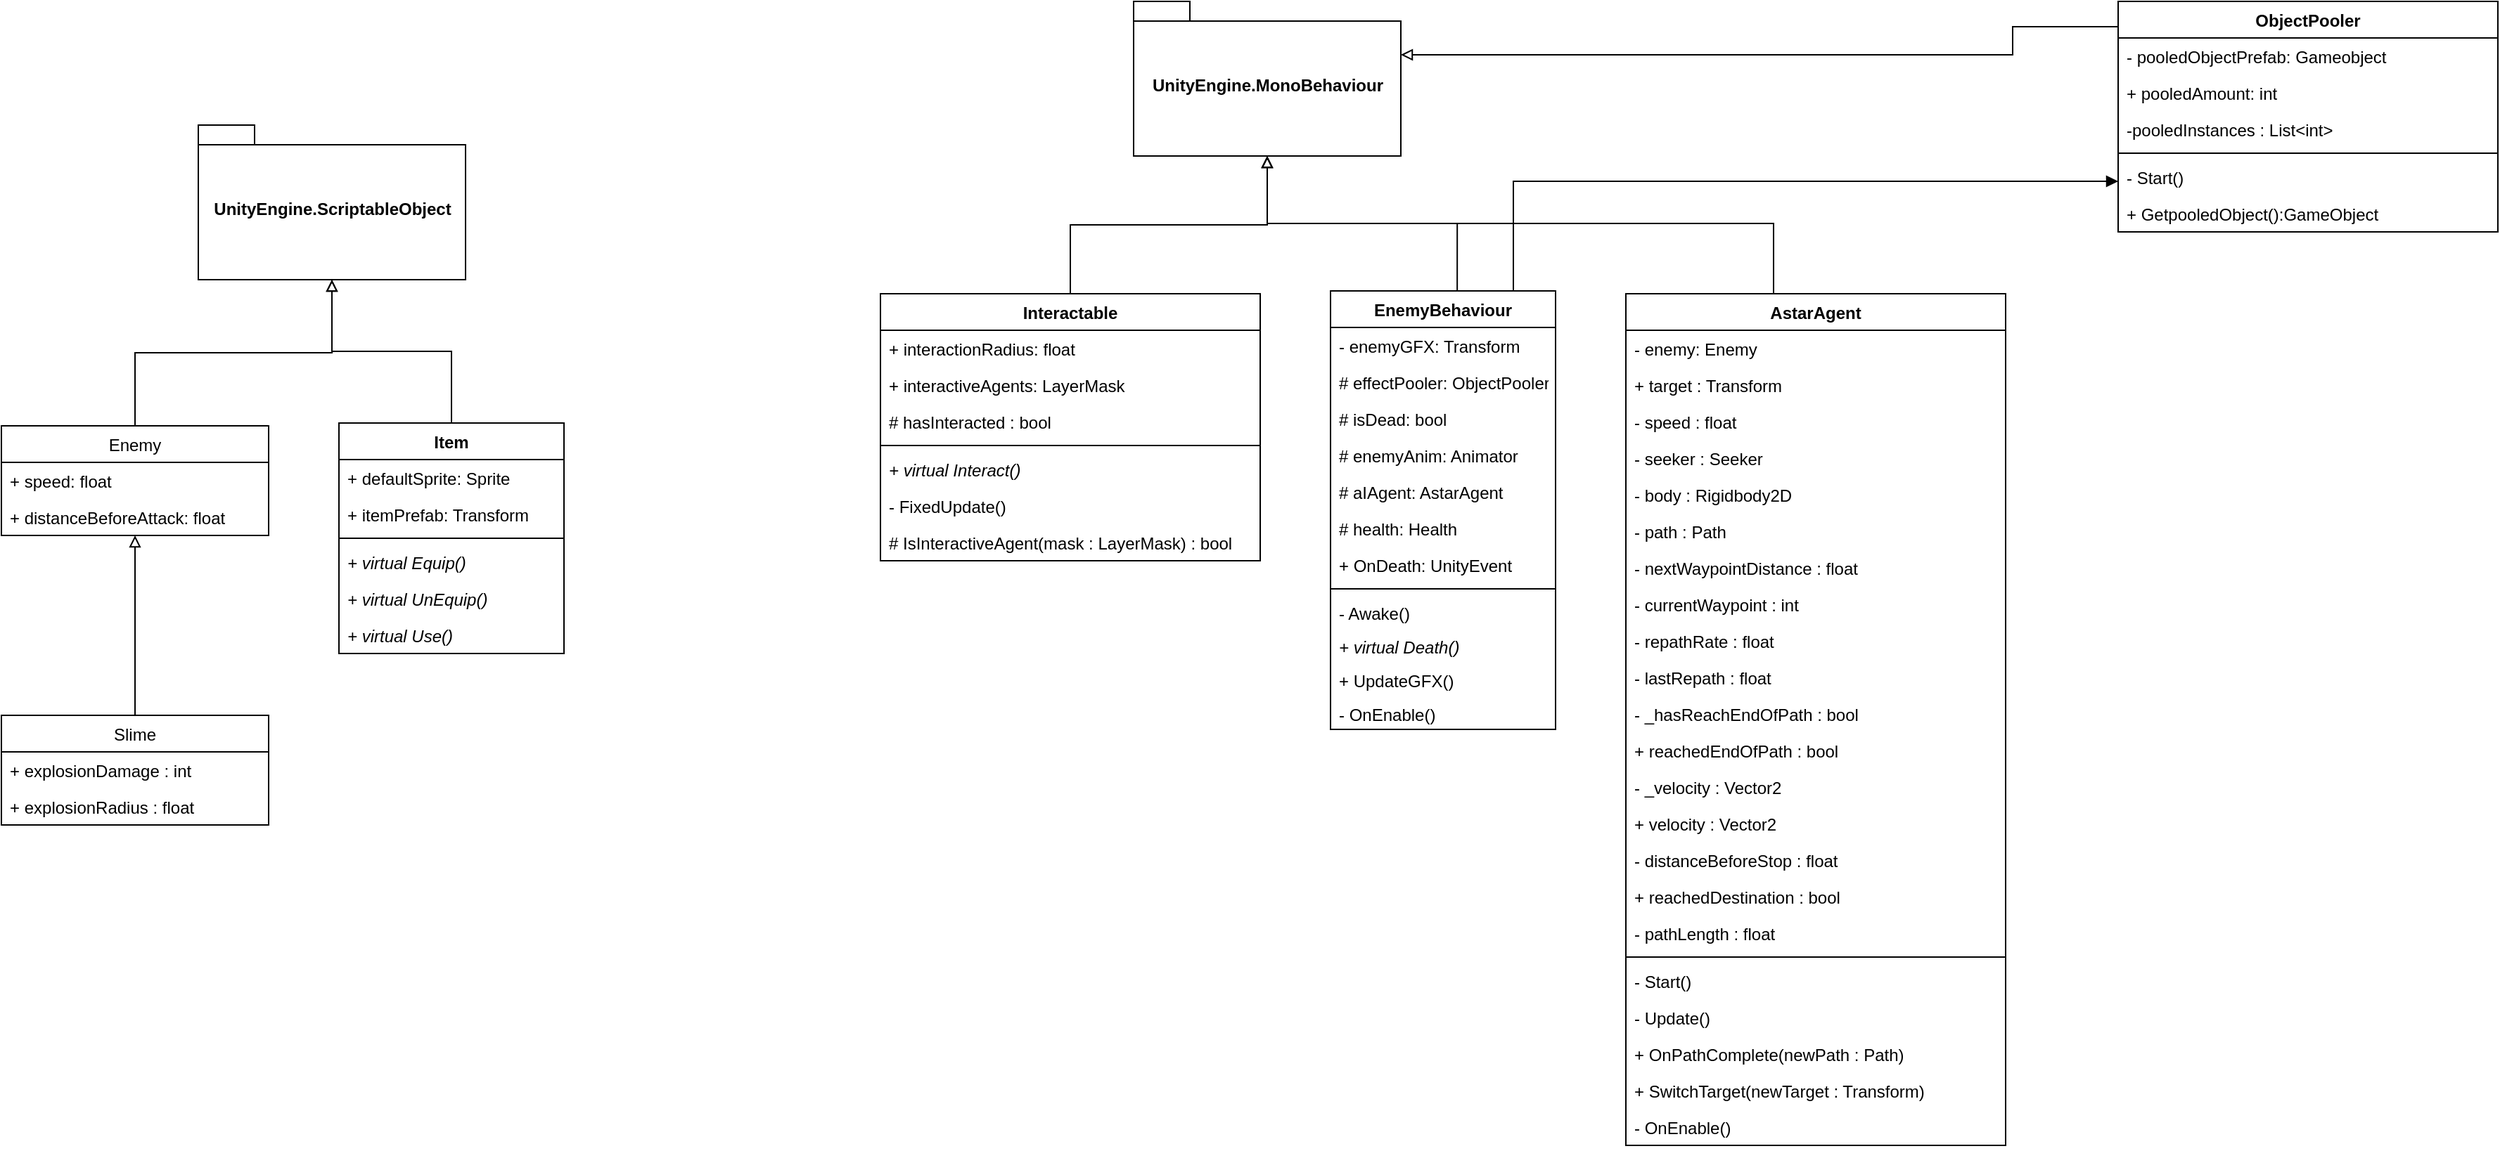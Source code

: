<mxfile version="13.7.2" type="device"><diagram id="Emacz80EneCiIkSHdvFm" name="Page-1"><mxGraphModel dx="3594" dy="1528" grid="1" gridSize="10" guides="1" tooltips="1" connect="1" arrows="1" fold="1" page="1" pageScale="1" pageWidth="850" pageHeight="1100" math="0" shadow="0"><root><mxCell id="0"/><mxCell id="1" parent="0"/><mxCell id="iYjiSuKElTiAaVI5rvSe-12" style="edgeStyle=orthogonalEdgeStyle;rounded=0;orthogonalLoop=1;jettySize=auto;html=1;endArrow=block;endFill=0;entryX=0.5;entryY=1;entryDx=0;entryDy=0;entryPerimeter=0;" edge="1" parent="1" source="iYjiSuKElTiAaVI5rvSe-1" target="iYjiSuKElTiAaVI5rvSe-19"><mxGeometry relative="1" as="geometry"><mxPoint x="-335" y="140" as="targetPoint"/></mxGeometry></mxCell><mxCell id="iYjiSuKElTiAaVI5rvSe-19" value="UnityEngine.ScriptableObject" style="shape=folder;fontStyle=1;spacingTop=10;tabWidth=40;tabHeight=14;tabPosition=left;html=1;" vertex="1" parent="1"><mxGeometry x="-485" y="120" width="190" height="110" as="geometry"/></mxCell><mxCell id="iYjiSuKElTiAaVI5rvSe-22" value="UnityEngine.MonoBehaviour" style="shape=folder;fontStyle=1;spacingTop=10;tabWidth=40;tabHeight=14;tabPosition=left;html=1;" vertex="1" parent="1"><mxGeometry x="180" y="32" width="190" height="110" as="geometry"/></mxCell><mxCell id="iYjiSuKElTiAaVI5rvSe-23" style="edgeStyle=orthogonalEdgeStyle;rounded=0;orthogonalLoop=1;jettySize=auto;html=1;entryX=0.5;entryY=1;entryDx=0;entryDy=0;entryPerimeter=0;endArrow=block;endFill=0;strokeColor=#000000;exitX=0.563;exitY=0;exitDx=0;exitDy=0;exitPerimeter=0;" edge="1" parent="1" source="iYjiSuKElTiAaVI5rvSe-30" target="iYjiSuKElTiAaVI5rvSe-22"><mxGeometry relative="1" as="geometry"><mxPoint x="220" y="242" as="sourcePoint"/></mxGeometry></mxCell><mxCell id="iYjiSuKElTiAaVI5rvSe-53" style="edgeStyle=orthogonalEdgeStyle;rounded=0;orthogonalLoop=1;jettySize=auto;html=1;endArrow=block;endFill=0;strokeColor=#000000;" edge="1" parent="1" source="iYjiSuKElTiAaVI5rvSe-43" target="iYjiSuKElTiAaVI5rvSe-22"><mxGeometry relative="1" as="geometry"/></mxCell><mxCell id="iYjiSuKElTiAaVI5rvSe-70" style="edgeStyle=orthogonalEdgeStyle;rounded=0;orthogonalLoop=1;jettySize=auto;html=1;endArrow=block;endFill=0;strokeColor=#000000;" edge="1" parent="1" source="iYjiSuKElTiAaVI5rvSe-63" target="iYjiSuKElTiAaVI5rvSe-1"><mxGeometry relative="1" as="geometry"/></mxCell><mxCell id="iYjiSuKElTiAaVI5rvSe-75" style="edgeStyle=orthogonalEdgeStyle;rounded=0;orthogonalLoop=1;jettySize=auto;html=1;endArrow=block;endFill=0;strokeColor=#000000;" edge="1" parent="1" source="iYjiSuKElTiAaVI5rvSe-82" target="iYjiSuKElTiAaVI5rvSe-19"><mxGeometry relative="1" as="geometry"><mxPoint x="-320" y="310" as="sourcePoint"/></mxGeometry></mxCell><mxCell id="iYjiSuKElTiAaVI5rvSe-82" value="Item" style="swimlane;fontStyle=1;align=center;verticalAlign=top;childLayout=stackLayout;horizontal=1;startSize=26;horizontalStack=0;resizeParent=1;resizeParentMax=0;resizeLast=0;collapsible=1;marginBottom=0;" vertex="1" parent="1"><mxGeometry x="-385" y="332" width="160" height="164" as="geometry"/></mxCell><mxCell id="iYjiSuKElTiAaVI5rvSe-83" value="+ defaultSprite: Sprite" style="text;strokeColor=none;fillColor=none;align=left;verticalAlign=top;spacingLeft=4;spacingRight=4;overflow=hidden;rotatable=0;points=[[0,0.5],[1,0.5]];portConstraint=eastwest;" vertex="1" parent="iYjiSuKElTiAaVI5rvSe-82"><mxGeometry y="26" width="160" height="26" as="geometry"/></mxCell><mxCell id="iYjiSuKElTiAaVI5rvSe-90" value="+ itemPrefab: Transform" style="text;strokeColor=none;fillColor=none;align=left;verticalAlign=top;spacingLeft=4;spacingRight=4;overflow=hidden;rotatable=0;points=[[0,0.5],[1,0.5]];portConstraint=eastwest;" vertex="1" parent="iYjiSuKElTiAaVI5rvSe-82"><mxGeometry y="52" width="160" height="26" as="geometry"/></mxCell><mxCell id="iYjiSuKElTiAaVI5rvSe-84" value="" style="line;strokeWidth=1;fillColor=none;align=left;verticalAlign=middle;spacingTop=-1;spacingLeft=3;spacingRight=3;rotatable=0;labelPosition=right;points=[];portConstraint=eastwest;" vertex="1" parent="iYjiSuKElTiAaVI5rvSe-82"><mxGeometry y="78" width="160" height="8" as="geometry"/></mxCell><mxCell id="iYjiSuKElTiAaVI5rvSe-85" value="+ virtual Equip()" style="text;strokeColor=none;fillColor=none;align=left;verticalAlign=top;spacingLeft=4;spacingRight=4;overflow=hidden;rotatable=0;points=[[0,0.5],[1,0.5]];portConstraint=eastwest;fontStyle=2" vertex="1" parent="iYjiSuKElTiAaVI5rvSe-82"><mxGeometry y="86" width="160" height="26" as="geometry"/></mxCell><mxCell id="iYjiSuKElTiAaVI5rvSe-92" value="+ virtual UnEquip()" style="text;strokeColor=none;fillColor=none;align=left;verticalAlign=top;spacingLeft=4;spacingRight=4;overflow=hidden;rotatable=0;points=[[0,0.5],[1,0.5]];portConstraint=eastwest;fontStyle=2" vertex="1" parent="iYjiSuKElTiAaVI5rvSe-82"><mxGeometry y="112" width="160" height="26" as="geometry"/></mxCell><mxCell id="iYjiSuKElTiAaVI5rvSe-93" value="+ virtual Use()" style="text;strokeColor=none;fillColor=none;align=left;verticalAlign=top;spacingLeft=4;spacingRight=4;overflow=hidden;rotatable=0;points=[[0,0.5],[1,0.5]];portConstraint=eastwest;fontStyle=2" vertex="1" parent="iYjiSuKElTiAaVI5rvSe-82"><mxGeometry y="138" width="160" height="26" as="geometry"/></mxCell><mxCell id="iYjiSuKElTiAaVI5rvSe-102" style="edgeStyle=orthogonalEdgeStyle;rounded=0;orthogonalLoop=1;jettySize=auto;html=1;endArrow=block;endFill=0;strokeColor=#000000;" edge="1" parent="1" source="iYjiSuKElTiAaVI5rvSe-94" target="iYjiSuKElTiAaVI5rvSe-22"><mxGeometry relative="1" as="geometry"><Array as="points"><mxPoint x="635" y="190"/><mxPoint x="275" y="190"/></Array></mxGeometry></mxCell><mxCell id="iYjiSuKElTiAaVI5rvSe-103" style="edgeStyle=orthogonalEdgeStyle;rounded=0;orthogonalLoop=1;jettySize=auto;html=1;endArrow=block;endFill=1;strokeColor=#000000;" edge="1" parent="1" source="iYjiSuKElTiAaVI5rvSe-30" target="iYjiSuKElTiAaVI5rvSe-104"><mxGeometry relative="1" as="geometry"><Array as="points"><mxPoint x="450" y="160"/></Array></mxGeometry></mxCell><mxCell id="iYjiSuKElTiAaVI5rvSe-30" value="EnemyBehaviour" style="swimlane;fontStyle=1;align=center;verticalAlign=top;childLayout=stackLayout;horizontal=1;startSize=26;horizontalStack=0;resizeParent=1;resizeParentMax=0;resizeLast=0;collapsible=1;marginBottom=0;" vertex="1" parent="1"><mxGeometry x="320" y="238" width="160" height="312" as="geometry"/></mxCell><mxCell id="iYjiSuKElTiAaVI5rvSe-34" value="- enemyGFX: Transform" style="text;strokeColor=none;fillColor=none;align=left;verticalAlign=top;spacingLeft=4;spacingRight=4;overflow=hidden;rotatable=0;points=[[0,0.5],[1,0.5]];portConstraint=eastwest;" vertex="1" parent="iYjiSuKElTiAaVI5rvSe-30"><mxGeometry y="26" width="160" height="26" as="geometry"/></mxCell><mxCell id="iYjiSuKElTiAaVI5rvSe-35" value="# effectPooler: ObjectPooler" style="text;strokeColor=none;fillColor=none;align=left;verticalAlign=top;spacingLeft=4;spacingRight=4;overflow=hidden;rotatable=0;points=[[0,0.5],[1,0.5]];portConstraint=eastwest;" vertex="1" parent="iYjiSuKElTiAaVI5rvSe-30"><mxGeometry y="52" width="160" height="26" as="geometry"/></mxCell><mxCell id="iYjiSuKElTiAaVI5rvSe-36" value="# isDead: bool" style="text;strokeColor=none;fillColor=none;align=left;verticalAlign=top;spacingLeft=4;spacingRight=4;overflow=hidden;rotatable=0;points=[[0,0.5],[1,0.5]];portConstraint=eastwest;" vertex="1" parent="iYjiSuKElTiAaVI5rvSe-30"><mxGeometry y="78" width="160" height="26" as="geometry"/></mxCell><mxCell id="iYjiSuKElTiAaVI5rvSe-41" value="# enemyAnim: Animator&#xA;" style="text;strokeColor=none;fillColor=none;align=left;verticalAlign=top;spacingLeft=4;spacingRight=4;overflow=hidden;rotatable=0;points=[[0,0.5],[1,0.5]];portConstraint=eastwest;" vertex="1" parent="iYjiSuKElTiAaVI5rvSe-30"><mxGeometry y="104" width="160" height="26" as="geometry"/></mxCell><mxCell id="iYjiSuKElTiAaVI5rvSe-40" value="# aIAgent: AstarAgent&#xA;" style="text;strokeColor=none;fillColor=none;align=left;verticalAlign=top;spacingLeft=4;spacingRight=4;overflow=hidden;rotatable=0;points=[[0,0.5],[1,0.5]];portConstraint=eastwest;" vertex="1" parent="iYjiSuKElTiAaVI5rvSe-30"><mxGeometry y="130" width="160" height="26" as="geometry"/></mxCell><mxCell id="iYjiSuKElTiAaVI5rvSe-39" value="# health: Health&#xA;" style="text;strokeColor=none;fillColor=none;align=left;verticalAlign=top;spacingLeft=4;spacingRight=4;overflow=hidden;rotatable=0;points=[[0,0.5],[1,0.5]];portConstraint=eastwest;" vertex="1" parent="iYjiSuKElTiAaVI5rvSe-30"><mxGeometry y="156" width="160" height="26" as="geometry"/></mxCell><mxCell id="iYjiSuKElTiAaVI5rvSe-38" value="+ OnDeath: UnityEvent&#xA;" style="text;strokeColor=none;fillColor=none;align=left;verticalAlign=top;spacingLeft=4;spacingRight=4;overflow=hidden;rotatable=0;points=[[0,0.5],[1,0.5]];portConstraint=eastwest;" vertex="1" parent="iYjiSuKElTiAaVI5rvSe-30"><mxGeometry y="182" width="160" height="26" as="geometry"/></mxCell><mxCell id="iYjiSuKElTiAaVI5rvSe-32" value="" style="line;strokeWidth=1;fillColor=none;align=left;verticalAlign=middle;spacingTop=-1;spacingLeft=3;spacingRight=3;rotatable=0;labelPosition=right;points=[];portConstraint=eastwest;" vertex="1" parent="iYjiSuKElTiAaVI5rvSe-30"><mxGeometry y="208" width="160" height="8" as="geometry"/></mxCell><mxCell id="iYjiSuKElTiAaVI5rvSe-33" value="- Awake() &#xA;&#xA;" style="text;strokeColor=none;fillColor=none;align=left;verticalAlign=top;spacingLeft=4;spacingRight=4;overflow=hidden;rotatable=0;points=[[0,0.5],[1,0.5]];portConstraint=eastwest;" vertex="1" parent="iYjiSuKElTiAaVI5rvSe-30"><mxGeometry y="216" width="160" height="24" as="geometry"/></mxCell><mxCell id="iYjiSuKElTiAaVI5rvSe-54" value="+ virtual Death()&#xA;" style="text;strokeColor=none;fillColor=none;align=left;verticalAlign=top;spacingLeft=4;spacingRight=4;overflow=hidden;rotatable=0;points=[[0,0.5],[1,0.5]];portConstraint=eastwest;fontStyle=2" vertex="1" parent="iYjiSuKElTiAaVI5rvSe-30"><mxGeometry y="240" width="160" height="24" as="geometry"/></mxCell><mxCell id="iYjiSuKElTiAaVI5rvSe-55" value="+ UpdateGFX()&#xA;" style="text;strokeColor=none;fillColor=none;align=left;verticalAlign=top;spacingLeft=4;spacingRight=4;overflow=hidden;rotatable=0;points=[[0,0.5],[1,0.5]];portConstraint=eastwest;" vertex="1" parent="iYjiSuKElTiAaVI5rvSe-30"><mxGeometry y="264" width="160" height="24" as="geometry"/></mxCell><mxCell id="iYjiSuKElTiAaVI5rvSe-56" value="- OnEnable()" style="text;strokeColor=none;fillColor=none;align=left;verticalAlign=top;spacingLeft=4;spacingRight=4;overflow=hidden;rotatable=0;points=[[0,0.5],[1,0.5]];portConstraint=eastwest;" vertex="1" parent="iYjiSuKElTiAaVI5rvSe-30"><mxGeometry y="288" width="160" height="24" as="geometry"/></mxCell><mxCell id="iYjiSuKElTiAaVI5rvSe-1" value="Enemy" style="swimlane;fontStyle=0;childLayout=stackLayout;horizontal=1;startSize=26;fillColor=none;horizontalStack=0;resizeParent=1;resizeParentMax=0;resizeLast=0;collapsible=1;marginBottom=0;" vertex="1" parent="1"><mxGeometry x="-625" y="334" width="190" height="78" as="geometry"/></mxCell><mxCell id="iYjiSuKElTiAaVI5rvSe-2" value="+ speed: float" style="text;strokeColor=none;fillColor=none;align=left;verticalAlign=top;spacingLeft=4;spacingRight=4;overflow=hidden;rotatable=0;points=[[0,0.5],[1,0.5]];portConstraint=eastwest;" vertex="1" parent="iYjiSuKElTiAaVI5rvSe-1"><mxGeometry y="26" width="190" height="26" as="geometry"/></mxCell><mxCell id="iYjiSuKElTiAaVI5rvSe-3" value="+ distanceBeforeAttack: float" style="text;strokeColor=none;fillColor=none;align=left;verticalAlign=top;spacingLeft=4;spacingRight=4;overflow=hidden;rotatable=0;points=[[0,0.5],[1,0.5]];portConstraint=eastwest;" vertex="1" parent="iYjiSuKElTiAaVI5rvSe-1"><mxGeometry y="52" width="190" height="26" as="geometry"/></mxCell><mxCell id="iYjiSuKElTiAaVI5rvSe-63" value="Slime" style="swimlane;fontStyle=0;childLayout=stackLayout;horizontal=1;startSize=26;fillColor=none;horizontalStack=0;resizeParent=1;resizeParentMax=0;resizeLast=0;collapsible=1;marginBottom=0;" vertex="1" parent="1"><mxGeometry x="-625" y="540" width="190" height="78" as="geometry"/></mxCell><mxCell id="iYjiSuKElTiAaVI5rvSe-64" value="+ explosionDamage : int" style="text;strokeColor=none;fillColor=none;align=left;verticalAlign=top;spacingLeft=4;spacingRight=4;overflow=hidden;rotatable=0;points=[[0,0.5],[1,0.5]];portConstraint=eastwest;" vertex="1" parent="iYjiSuKElTiAaVI5rvSe-63"><mxGeometry y="26" width="190" height="26" as="geometry"/></mxCell><mxCell id="iYjiSuKElTiAaVI5rvSe-65" value="+ explosionRadius : float" style="text;strokeColor=none;fillColor=none;align=left;verticalAlign=top;spacingLeft=4;spacingRight=4;overflow=hidden;rotatable=0;points=[[0,0.5],[1,0.5]];portConstraint=eastwest;" vertex="1" parent="iYjiSuKElTiAaVI5rvSe-63"><mxGeometry y="52" width="190" height="26" as="geometry"/></mxCell><mxCell id="iYjiSuKElTiAaVI5rvSe-43" value="Interactable" style="swimlane;fontStyle=1;align=center;verticalAlign=top;childLayout=stackLayout;horizontal=1;startSize=26;horizontalStack=0;resizeParent=1;resizeParentMax=0;resizeLast=0;collapsible=1;marginBottom=0;" vertex="1" parent="1"><mxGeometry y="240" width="270" height="190" as="geometry"/></mxCell><mxCell id="iYjiSuKElTiAaVI5rvSe-44" value="+ interactionRadius: float" style="text;strokeColor=none;fillColor=none;align=left;verticalAlign=top;spacingLeft=4;spacingRight=4;overflow=hidden;rotatable=0;points=[[0,0.5],[1,0.5]];portConstraint=eastwest;" vertex="1" parent="iYjiSuKElTiAaVI5rvSe-43"><mxGeometry y="26" width="270" height="26" as="geometry"/></mxCell><mxCell id="iYjiSuKElTiAaVI5rvSe-45" value="+ interactiveAgents: LayerMask" style="text;strokeColor=none;fillColor=none;align=left;verticalAlign=top;spacingLeft=4;spacingRight=4;overflow=hidden;rotatable=0;points=[[0,0.5],[1,0.5]];portConstraint=eastwest;" vertex="1" parent="iYjiSuKElTiAaVI5rvSe-43"><mxGeometry y="52" width="270" height="26" as="geometry"/></mxCell><mxCell id="iYjiSuKElTiAaVI5rvSe-49" value="# hasInteracted : bool&#xA;" style="text;strokeColor=none;fillColor=none;align=left;verticalAlign=top;spacingLeft=4;spacingRight=4;overflow=hidden;rotatable=0;points=[[0,0.5],[1,0.5]];portConstraint=eastwest;" vertex="1" parent="iYjiSuKElTiAaVI5rvSe-43"><mxGeometry y="78" width="270" height="26" as="geometry"/></mxCell><mxCell id="iYjiSuKElTiAaVI5rvSe-51" value="" style="line;strokeWidth=1;fillColor=none;align=left;verticalAlign=middle;spacingTop=-1;spacingLeft=3;spacingRight=3;rotatable=0;labelPosition=right;points=[];portConstraint=eastwest;" vertex="1" parent="iYjiSuKElTiAaVI5rvSe-43"><mxGeometry y="104" width="270" height="8" as="geometry"/></mxCell><mxCell id="iYjiSuKElTiAaVI5rvSe-60" value="+ virtual Interact() " style="text;strokeColor=none;fillColor=none;align=left;verticalAlign=top;spacingLeft=4;spacingRight=4;overflow=hidden;rotatable=0;points=[[0,0.5],[1,0.5]];portConstraint=eastwest;fontStyle=2" vertex="1" parent="iYjiSuKElTiAaVI5rvSe-43"><mxGeometry y="112" width="270" height="26" as="geometry"/></mxCell><mxCell id="iYjiSuKElTiAaVI5rvSe-61" value="- FixedUpdate()" style="text;strokeColor=none;fillColor=none;align=left;verticalAlign=top;spacingLeft=4;spacingRight=4;overflow=hidden;rotatable=0;points=[[0,0.5],[1,0.5]];portConstraint=eastwest;" vertex="1" parent="iYjiSuKElTiAaVI5rvSe-43"><mxGeometry y="138" width="270" height="26" as="geometry"/></mxCell><mxCell id="iYjiSuKElTiAaVI5rvSe-62" value="# IsInteractiveAgent(mask : LayerMask) : bool" style="text;strokeColor=none;fillColor=none;align=left;verticalAlign=top;spacingLeft=4;spacingRight=4;overflow=hidden;rotatable=0;points=[[0,0.5],[1,0.5]];portConstraint=eastwest;" vertex="1" parent="iYjiSuKElTiAaVI5rvSe-43"><mxGeometry y="164" width="270" height="26" as="geometry"/></mxCell><mxCell id="iYjiSuKElTiAaVI5rvSe-94" value="AstarAgent" style="swimlane;fontStyle=1;align=center;verticalAlign=top;childLayout=stackLayout;horizontal=1;startSize=26;horizontalStack=0;resizeParent=1;resizeParentMax=0;resizeLast=0;collapsible=1;marginBottom=0;" vertex="1" parent="1"><mxGeometry x="530" y="240" width="270" height="606" as="geometry"/></mxCell><mxCell id="iYjiSuKElTiAaVI5rvSe-95" value="- enemy: Enemy" style="text;strokeColor=none;fillColor=none;align=left;verticalAlign=top;spacingLeft=4;spacingRight=4;overflow=hidden;rotatable=0;points=[[0,0.5],[1,0.5]];portConstraint=eastwest;" vertex="1" parent="iYjiSuKElTiAaVI5rvSe-94"><mxGeometry y="26" width="270" height="26" as="geometry"/></mxCell><mxCell id="iYjiSuKElTiAaVI5rvSe-96" value="+ target : Transform" style="text;strokeColor=none;fillColor=none;align=left;verticalAlign=top;spacingLeft=4;spacingRight=4;overflow=hidden;rotatable=0;points=[[0,0.5],[1,0.5]];portConstraint=eastwest;" vertex="1" parent="iYjiSuKElTiAaVI5rvSe-94"><mxGeometry y="52" width="270" height="26" as="geometry"/></mxCell><mxCell id="iYjiSuKElTiAaVI5rvSe-97" value="- speed : float" style="text;strokeColor=none;fillColor=none;align=left;verticalAlign=top;spacingLeft=4;spacingRight=4;overflow=hidden;rotatable=0;points=[[0,0.5],[1,0.5]];portConstraint=eastwest;" vertex="1" parent="iYjiSuKElTiAaVI5rvSe-94"><mxGeometry y="78" width="270" height="26" as="geometry"/></mxCell><mxCell id="iYjiSuKElTiAaVI5rvSe-112" value="- seeker : Seeker" style="text;strokeColor=none;fillColor=none;align=left;verticalAlign=top;spacingLeft=4;spacingRight=4;overflow=hidden;rotatable=0;points=[[0,0.5],[1,0.5]];portConstraint=eastwest;" vertex="1" parent="iYjiSuKElTiAaVI5rvSe-94"><mxGeometry y="104" width="270" height="26" as="geometry"/></mxCell><mxCell id="iYjiSuKElTiAaVI5rvSe-113" value="- body : Rigidbody2D" style="text;strokeColor=none;fillColor=none;align=left;verticalAlign=top;spacingLeft=4;spacingRight=4;overflow=hidden;rotatable=0;points=[[0,0.5],[1,0.5]];portConstraint=eastwest;" vertex="1" parent="iYjiSuKElTiAaVI5rvSe-94"><mxGeometry y="130" width="270" height="26" as="geometry"/></mxCell><mxCell id="iYjiSuKElTiAaVI5rvSe-114" value="- path : Path" style="text;strokeColor=none;fillColor=none;align=left;verticalAlign=top;spacingLeft=4;spacingRight=4;overflow=hidden;rotatable=0;points=[[0,0.5],[1,0.5]];portConstraint=eastwest;" vertex="1" parent="iYjiSuKElTiAaVI5rvSe-94"><mxGeometry y="156" width="270" height="26" as="geometry"/></mxCell><mxCell id="iYjiSuKElTiAaVI5rvSe-116" value="- nextWaypointDistance : float" style="text;strokeColor=none;fillColor=none;align=left;verticalAlign=top;spacingLeft=4;spacingRight=4;overflow=hidden;rotatable=0;points=[[0,0.5],[1,0.5]];portConstraint=eastwest;" vertex="1" parent="iYjiSuKElTiAaVI5rvSe-94"><mxGeometry y="182" width="270" height="26" as="geometry"/></mxCell><mxCell id="iYjiSuKElTiAaVI5rvSe-117" value="- currentWaypoint : int" style="text;strokeColor=none;fillColor=none;align=left;verticalAlign=top;spacingLeft=4;spacingRight=4;overflow=hidden;rotatable=0;points=[[0,0.5],[1,0.5]];portConstraint=eastwest;" vertex="1" parent="iYjiSuKElTiAaVI5rvSe-94"><mxGeometry y="208" width="270" height="26" as="geometry"/></mxCell><mxCell id="iYjiSuKElTiAaVI5rvSe-115" value="- repathRate : float" style="text;strokeColor=none;fillColor=none;align=left;verticalAlign=top;spacingLeft=4;spacingRight=4;overflow=hidden;rotatable=0;points=[[0,0.5],[1,0.5]];portConstraint=eastwest;" vertex="1" parent="iYjiSuKElTiAaVI5rvSe-94"><mxGeometry y="234" width="270" height="26" as="geometry"/></mxCell><mxCell id="iYjiSuKElTiAaVI5rvSe-118" value="- lastRepath : float" style="text;strokeColor=none;fillColor=none;align=left;verticalAlign=top;spacingLeft=4;spacingRight=4;overflow=hidden;rotatable=0;points=[[0,0.5],[1,0.5]];portConstraint=eastwest;" vertex="1" parent="iYjiSuKElTiAaVI5rvSe-94"><mxGeometry y="260" width="270" height="26" as="geometry"/></mxCell><mxCell id="iYjiSuKElTiAaVI5rvSe-120" value="- _hasReachEndOfPath : bool" style="text;strokeColor=none;fillColor=none;align=left;verticalAlign=top;spacingLeft=4;spacingRight=4;overflow=hidden;rotatable=0;points=[[0,0.5],[1,0.5]];portConstraint=eastwest;" vertex="1" parent="iYjiSuKElTiAaVI5rvSe-94"><mxGeometry y="286" width="270" height="26" as="geometry"/></mxCell><mxCell id="iYjiSuKElTiAaVI5rvSe-119" value="+ reachedEndOfPath : bool " style="text;strokeColor=none;fillColor=none;align=left;verticalAlign=top;spacingLeft=4;spacingRight=4;overflow=hidden;rotatable=0;points=[[0,0.5],[1,0.5]];portConstraint=eastwest;" vertex="1" parent="iYjiSuKElTiAaVI5rvSe-94"><mxGeometry y="312" width="270" height="26" as="geometry"/></mxCell><mxCell id="iYjiSuKElTiAaVI5rvSe-122" value="- _velocity : Vector2" style="text;strokeColor=none;fillColor=none;align=left;verticalAlign=top;spacingLeft=4;spacingRight=4;overflow=hidden;rotatable=0;points=[[0,0.5],[1,0.5]];portConstraint=eastwest;" vertex="1" parent="iYjiSuKElTiAaVI5rvSe-94"><mxGeometry y="338" width="270" height="26" as="geometry"/></mxCell><mxCell id="iYjiSuKElTiAaVI5rvSe-123" value="+ velocity : Vector2" style="text;strokeColor=none;fillColor=none;align=left;verticalAlign=top;spacingLeft=4;spacingRight=4;overflow=hidden;rotatable=0;points=[[0,0.5],[1,0.5]];portConstraint=eastwest;" vertex="1" parent="iYjiSuKElTiAaVI5rvSe-94"><mxGeometry y="364" width="270" height="26" as="geometry"/></mxCell><mxCell id="iYjiSuKElTiAaVI5rvSe-121" value="- distanceBeforeStop : float" style="text;strokeColor=none;fillColor=none;align=left;verticalAlign=top;spacingLeft=4;spacingRight=4;overflow=hidden;rotatable=0;points=[[0,0.5],[1,0.5]];portConstraint=eastwest;" vertex="1" parent="iYjiSuKElTiAaVI5rvSe-94"><mxGeometry y="390" width="270" height="26" as="geometry"/></mxCell><mxCell id="iYjiSuKElTiAaVI5rvSe-131" value="+ reachedDestination : bool" style="text;strokeColor=none;fillColor=none;align=left;verticalAlign=top;spacingLeft=4;spacingRight=4;overflow=hidden;rotatable=0;points=[[0,0.5],[1,0.5]];portConstraint=eastwest;" vertex="1" parent="iYjiSuKElTiAaVI5rvSe-94"><mxGeometry y="416" width="270" height="26" as="geometry"/></mxCell><mxCell id="iYjiSuKElTiAaVI5rvSe-124" value="- pathLength : float" style="text;strokeColor=none;fillColor=none;align=left;verticalAlign=top;spacingLeft=4;spacingRight=4;overflow=hidden;rotatable=0;points=[[0,0.5],[1,0.5]];portConstraint=eastwest;" vertex="1" parent="iYjiSuKElTiAaVI5rvSe-94"><mxGeometry y="442" width="270" height="26" as="geometry"/></mxCell><mxCell id="iYjiSuKElTiAaVI5rvSe-98" value="" style="line;strokeWidth=1;fillColor=none;align=left;verticalAlign=middle;spacingTop=-1;spacingLeft=3;spacingRight=3;rotatable=0;labelPosition=right;points=[];portConstraint=eastwest;" vertex="1" parent="iYjiSuKElTiAaVI5rvSe-94"><mxGeometry y="468" width="270" height="8" as="geometry"/></mxCell><mxCell id="iYjiSuKElTiAaVI5rvSe-99" value="- Start()" style="text;strokeColor=none;fillColor=none;align=left;verticalAlign=top;spacingLeft=4;spacingRight=4;overflow=hidden;rotatable=0;points=[[0,0.5],[1,0.5]];portConstraint=eastwest;fontStyle=0" vertex="1" parent="iYjiSuKElTiAaVI5rvSe-94"><mxGeometry y="476" width="270" height="26" as="geometry"/></mxCell><mxCell id="iYjiSuKElTiAaVI5rvSe-126" value="- Update()" style="text;strokeColor=none;fillColor=none;align=left;verticalAlign=top;spacingLeft=4;spacingRight=4;overflow=hidden;rotatable=0;points=[[0,0.5],[1,0.5]];portConstraint=eastwest;fontStyle=0" vertex="1" parent="iYjiSuKElTiAaVI5rvSe-94"><mxGeometry y="502" width="270" height="26" as="geometry"/></mxCell><mxCell id="iYjiSuKElTiAaVI5rvSe-127" value="+ OnPathComplete(newPath : Path)" style="text;strokeColor=none;fillColor=none;align=left;verticalAlign=top;spacingLeft=4;spacingRight=4;overflow=hidden;rotatable=0;points=[[0,0.5],[1,0.5]];portConstraint=eastwest;fontStyle=0" vertex="1" parent="iYjiSuKElTiAaVI5rvSe-94"><mxGeometry y="528" width="270" height="26" as="geometry"/></mxCell><mxCell id="iYjiSuKElTiAaVI5rvSe-128" value="+ SwitchTarget(newTarget : Transform)" style="text;strokeColor=none;fillColor=none;align=left;verticalAlign=top;spacingLeft=4;spacingRight=4;overflow=hidden;rotatable=0;points=[[0,0.5],[1,0.5]];portConstraint=eastwest;fontStyle=0" vertex="1" parent="iYjiSuKElTiAaVI5rvSe-94"><mxGeometry y="554" width="270" height="26" as="geometry"/></mxCell><mxCell id="iYjiSuKElTiAaVI5rvSe-129" value="- OnEnable()" style="text;strokeColor=none;fillColor=none;align=left;verticalAlign=top;spacingLeft=4;spacingRight=4;overflow=hidden;rotatable=0;points=[[0,0.5],[1,0.5]];portConstraint=eastwest;fontStyle=0" vertex="1" parent="iYjiSuKElTiAaVI5rvSe-94"><mxGeometry y="580" width="270" height="26" as="geometry"/></mxCell><mxCell id="iYjiSuKElTiAaVI5rvSe-132" style="edgeStyle=orthogonalEdgeStyle;rounded=0;orthogonalLoop=1;jettySize=auto;html=1;entryX=0;entryY=0;entryDx=190;entryDy=38;entryPerimeter=0;endArrow=block;endFill=0;strokeColor=#000000;" edge="1" parent="1" source="iYjiSuKElTiAaVI5rvSe-104" target="iYjiSuKElTiAaVI5rvSe-22"><mxGeometry relative="1" as="geometry"><Array as="points"><mxPoint x="805" y="50"/><mxPoint x="805" y="70"/></Array></mxGeometry></mxCell><mxCell id="iYjiSuKElTiAaVI5rvSe-104" value="ObjectPooler" style="swimlane;fontStyle=1;align=center;verticalAlign=top;childLayout=stackLayout;horizontal=1;startSize=26;horizontalStack=0;resizeParent=1;resizeParentMax=0;resizeLast=0;collapsible=1;marginBottom=0;" vertex="1" parent="1"><mxGeometry x="880" y="32" width="270" height="164" as="geometry"/></mxCell><mxCell id="iYjiSuKElTiAaVI5rvSe-105" value="- pooledObjectPrefab: Gameobject" style="text;strokeColor=none;fillColor=none;align=left;verticalAlign=top;spacingLeft=4;spacingRight=4;overflow=hidden;rotatable=0;points=[[0,0.5],[1,0.5]];portConstraint=eastwest;" vertex="1" parent="iYjiSuKElTiAaVI5rvSe-104"><mxGeometry y="26" width="270" height="26" as="geometry"/></mxCell><mxCell id="iYjiSuKElTiAaVI5rvSe-106" value="+ pooledAmount: int" style="text;strokeColor=none;fillColor=none;align=left;verticalAlign=top;spacingLeft=4;spacingRight=4;overflow=hidden;rotatable=0;points=[[0,0.5],[1,0.5]];portConstraint=eastwest;" vertex="1" parent="iYjiSuKElTiAaVI5rvSe-104"><mxGeometry y="52" width="270" height="26" as="geometry"/></mxCell><mxCell id="iYjiSuKElTiAaVI5rvSe-107" value="-pooledInstances : List&lt;int&gt;" style="text;strokeColor=none;fillColor=none;align=left;verticalAlign=top;spacingLeft=4;spacingRight=4;overflow=hidden;rotatable=0;points=[[0,0.5],[1,0.5]];portConstraint=eastwest;" vertex="1" parent="iYjiSuKElTiAaVI5rvSe-104"><mxGeometry y="78" width="270" height="26" as="geometry"/></mxCell><mxCell id="iYjiSuKElTiAaVI5rvSe-108" value="" style="line;strokeWidth=1;fillColor=none;align=left;verticalAlign=middle;spacingTop=-1;spacingLeft=3;spacingRight=3;rotatable=0;labelPosition=right;points=[];portConstraint=eastwest;" vertex="1" parent="iYjiSuKElTiAaVI5rvSe-104"><mxGeometry y="104" width="270" height="8" as="geometry"/></mxCell><mxCell id="iYjiSuKElTiAaVI5rvSe-109" value="- Start()" style="text;strokeColor=none;fillColor=none;align=left;verticalAlign=top;spacingLeft=4;spacingRight=4;overflow=hidden;rotatable=0;points=[[0,0.5],[1,0.5]];portConstraint=eastwest;fontStyle=0" vertex="1" parent="iYjiSuKElTiAaVI5rvSe-104"><mxGeometry y="112" width="270" height="26" as="geometry"/></mxCell><mxCell id="iYjiSuKElTiAaVI5rvSe-110" value="+ GetpooledObject():GameObject" style="text;strokeColor=none;fillColor=none;align=left;verticalAlign=top;spacingLeft=4;spacingRight=4;overflow=hidden;rotatable=0;points=[[0,0.5],[1,0.5]];portConstraint=eastwest;" vertex="1" parent="iYjiSuKElTiAaVI5rvSe-104"><mxGeometry y="138" width="270" height="26" as="geometry"/></mxCell></root></mxGraphModel></diagram></mxfile>